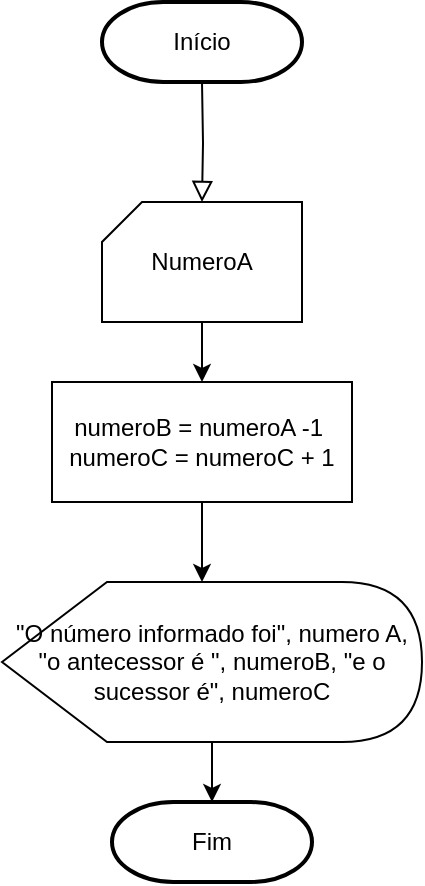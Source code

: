 <mxfile version="21.7.1" type="google">
  <diagram id="C5RBs43oDa-KdzZeNtuy" name="Page-1">
    <mxGraphModel grid="1" page="1" gridSize="10" guides="1" tooltips="1" connect="1" arrows="1" fold="1" pageScale="1" pageWidth="827" pageHeight="1169" math="0" shadow="0">
      <root>
        <mxCell id="WIyWlLk6GJQsqaUBKTNV-0" />
        <mxCell id="WIyWlLk6GJQsqaUBKTNV-1" parent="WIyWlLk6GJQsqaUBKTNV-0" />
        <mxCell id="WIyWlLk6GJQsqaUBKTNV-2" value="" style="rounded=0;html=1;jettySize=auto;orthogonalLoop=1;fontSize=11;endArrow=block;endFill=0;endSize=8;strokeWidth=1;shadow=0;labelBackgroundColor=none;edgeStyle=orthogonalEdgeStyle;entryX=0.5;entryY=0;entryDx=0;entryDy=0;entryPerimeter=0;" edge="1" parent="WIyWlLk6GJQsqaUBKTNV-1" target="1KMDGh2kZiL_jEPMxR_a-4">
          <mxGeometry relative="1" as="geometry">
            <mxPoint x="220" y="120" as="sourcePoint" />
            <mxPoint x="220" y="170" as="targetPoint" />
          </mxGeometry>
        </mxCell>
        <mxCell id="1KMDGh2kZiL_jEPMxR_a-0" value="Início" style="strokeWidth=2;html=1;shape=mxgraph.flowchart.terminator;whiteSpace=wrap;" vertex="1" parent="WIyWlLk6GJQsqaUBKTNV-1">
          <mxGeometry x="170" y="80" width="100" height="40" as="geometry" />
        </mxCell>
        <mxCell id="1KMDGh2kZiL_jEPMxR_a-1" value="Fim" style="strokeWidth=2;html=1;shape=mxgraph.flowchart.terminator;whiteSpace=wrap;" vertex="1" parent="WIyWlLk6GJQsqaUBKTNV-1">
          <mxGeometry x="175" y="480" width="100" height="40" as="geometry" />
        </mxCell>
        <mxCell id="1KMDGh2kZiL_jEPMxR_a-7" value="" style="edgeStyle=orthogonalEdgeStyle;rounded=0;orthogonalLoop=1;jettySize=auto;html=1;" edge="1" parent="WIyWlLk6GJQsqaUBKTNV-1" source="1KMDGh2kZiL_jEPMxR_a-4" target="1KMDGh2kZiL_jEPMxR_a-6">
          <mxGeometry relative="1" as="geometry" />
        </mxCell>
        <mxCell id="1KMDGh2kZiL_jEPMxR_a-4" value="NumeroA" style="verticalLabelPosition=middle;verticalAlign=middle;html=1;shape=card;whiteSpace=wrap;size=20;arcSize=12;labelPosition=center;align=center;" vertex="1" parent="WIyWlLk6GJQsqaUBKTNV-1">
          <mxGeometry x="170" y="180" width="100" height="60" as="geometry" />
        </mxCell>
        <mxCell id="1KMDGh2kZiL_jEPMxR_a-9" value="" style="edgeStyle=orthogonalEdgeStyle;rounded=0;orthogonalLoop=1;jettySize=auto;html=1;" edge="1" parent="WIyWlLk6GJQsqaUBKTNV-1" source="1KMDGh2kZiL_jEPMxR_a-6">
          <mxGeometry relative="1" as="geometry">
            <mxPoint x="220" y="370" as="targetPoint" />
          </mxGeometry>
        </mxCell>
        <mxCell id="1KMDGh2kZiL_jEPMxR_a-6" value="numeroB = numeroA -1&amp;nbsp;&lt;br&gt;numeroC = numeroC + 1" style="whiteSpace=wrap;html=1;arcSize=12;" vertex="1" parent="WIyWlLk6GJQsqaUBKTNV-1">
          <mxGeometry x="145" y="270" width="150" height="60" as="geometry" />
        </mxCell>
        <mxCell id="1KMDGh2kZiL_jEPMxR_a-16" value="" style="edgeStyle=orthogonalEdgeStyle;rounded=0;orthogonalLoop=1;jettySize=auto;html=1;" edge="1" parent="WIyWlLk6GJQsqaUBKTNV-1" source="1KMDGh2kZiL_jEPMxR_a-15" target="1KMDGh2kZiL_jEPMxR_a-1">
          <mxGeometry relative="1" as="geometry" />
        </mxCell>
        <mxCell id="1KMDGh2kZiL_jEPMxR_a-15" value="&quot;O número informado foi&quot;, numero A, &quot;o antecessor é &quot;, numeroB, &quot;e o sucessor é&quot;, numeroC&lt;span id=&quot;docs-internal-guid-64db43b1-7fff-2bfd-3bd5-40ab8eec0d09&quot;&gt;&lt;/span&gt;" style="shape=display;whiteSpace=wrap;html=1;" vertex="1" parent="WIyWlLk6GJQsqaUBKTNV-1">
          <mxGeometry x="120" y="370" width="210" height="80" as="geometry" />
        </mxCell>
      </root>
    </mxGraphModel>
  </diagram>
</mxfile>
